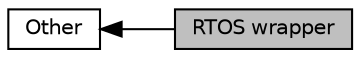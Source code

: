 digraph "RTOS wrapper"
{
  edge [fontname="Helvetica",fontsize="10",labelfontname="Helvetica",labelfontsize="10"];
  node [fontname="Helvetica",fontsize="10",shape=record];
  rankdir=LR;
  Node0 [label="RTOS wrapper",height=0.2,width=0.4,color="black", fillcolor="grey75", style="filled", fontcolor="black"];
  Node1 [label="Other",height=0.2,width=0.4,color="black", fillcolor="white", style="filled",URL="$d5/d86/group__grp__others.html"];
  Node1->Node0 [shape=plaintext, dir="back", style="solid"];
}
